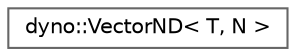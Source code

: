digraph "Graphical Class Hierarchy"
{
 // LATEX_PDF_SIZE
  bgcolor="transparent";
  edge [fontname=Helvetica,fontsize=10,labelfontname=Helvetica,labelfontsize=10];
  node [fontname=Helvetica,fontsize=10,shape=box,height=0.2,width=0.4];
  rankdir="LR";
  Node0 [id="Node000000",label="dyno::VectorND\< T, N \>",height=0.2,width=0.4,color="grey40", fillcolor="white", style="filled",URL="$classdyno_1_1_vector_n_d.html",tooltip=" "];
}
